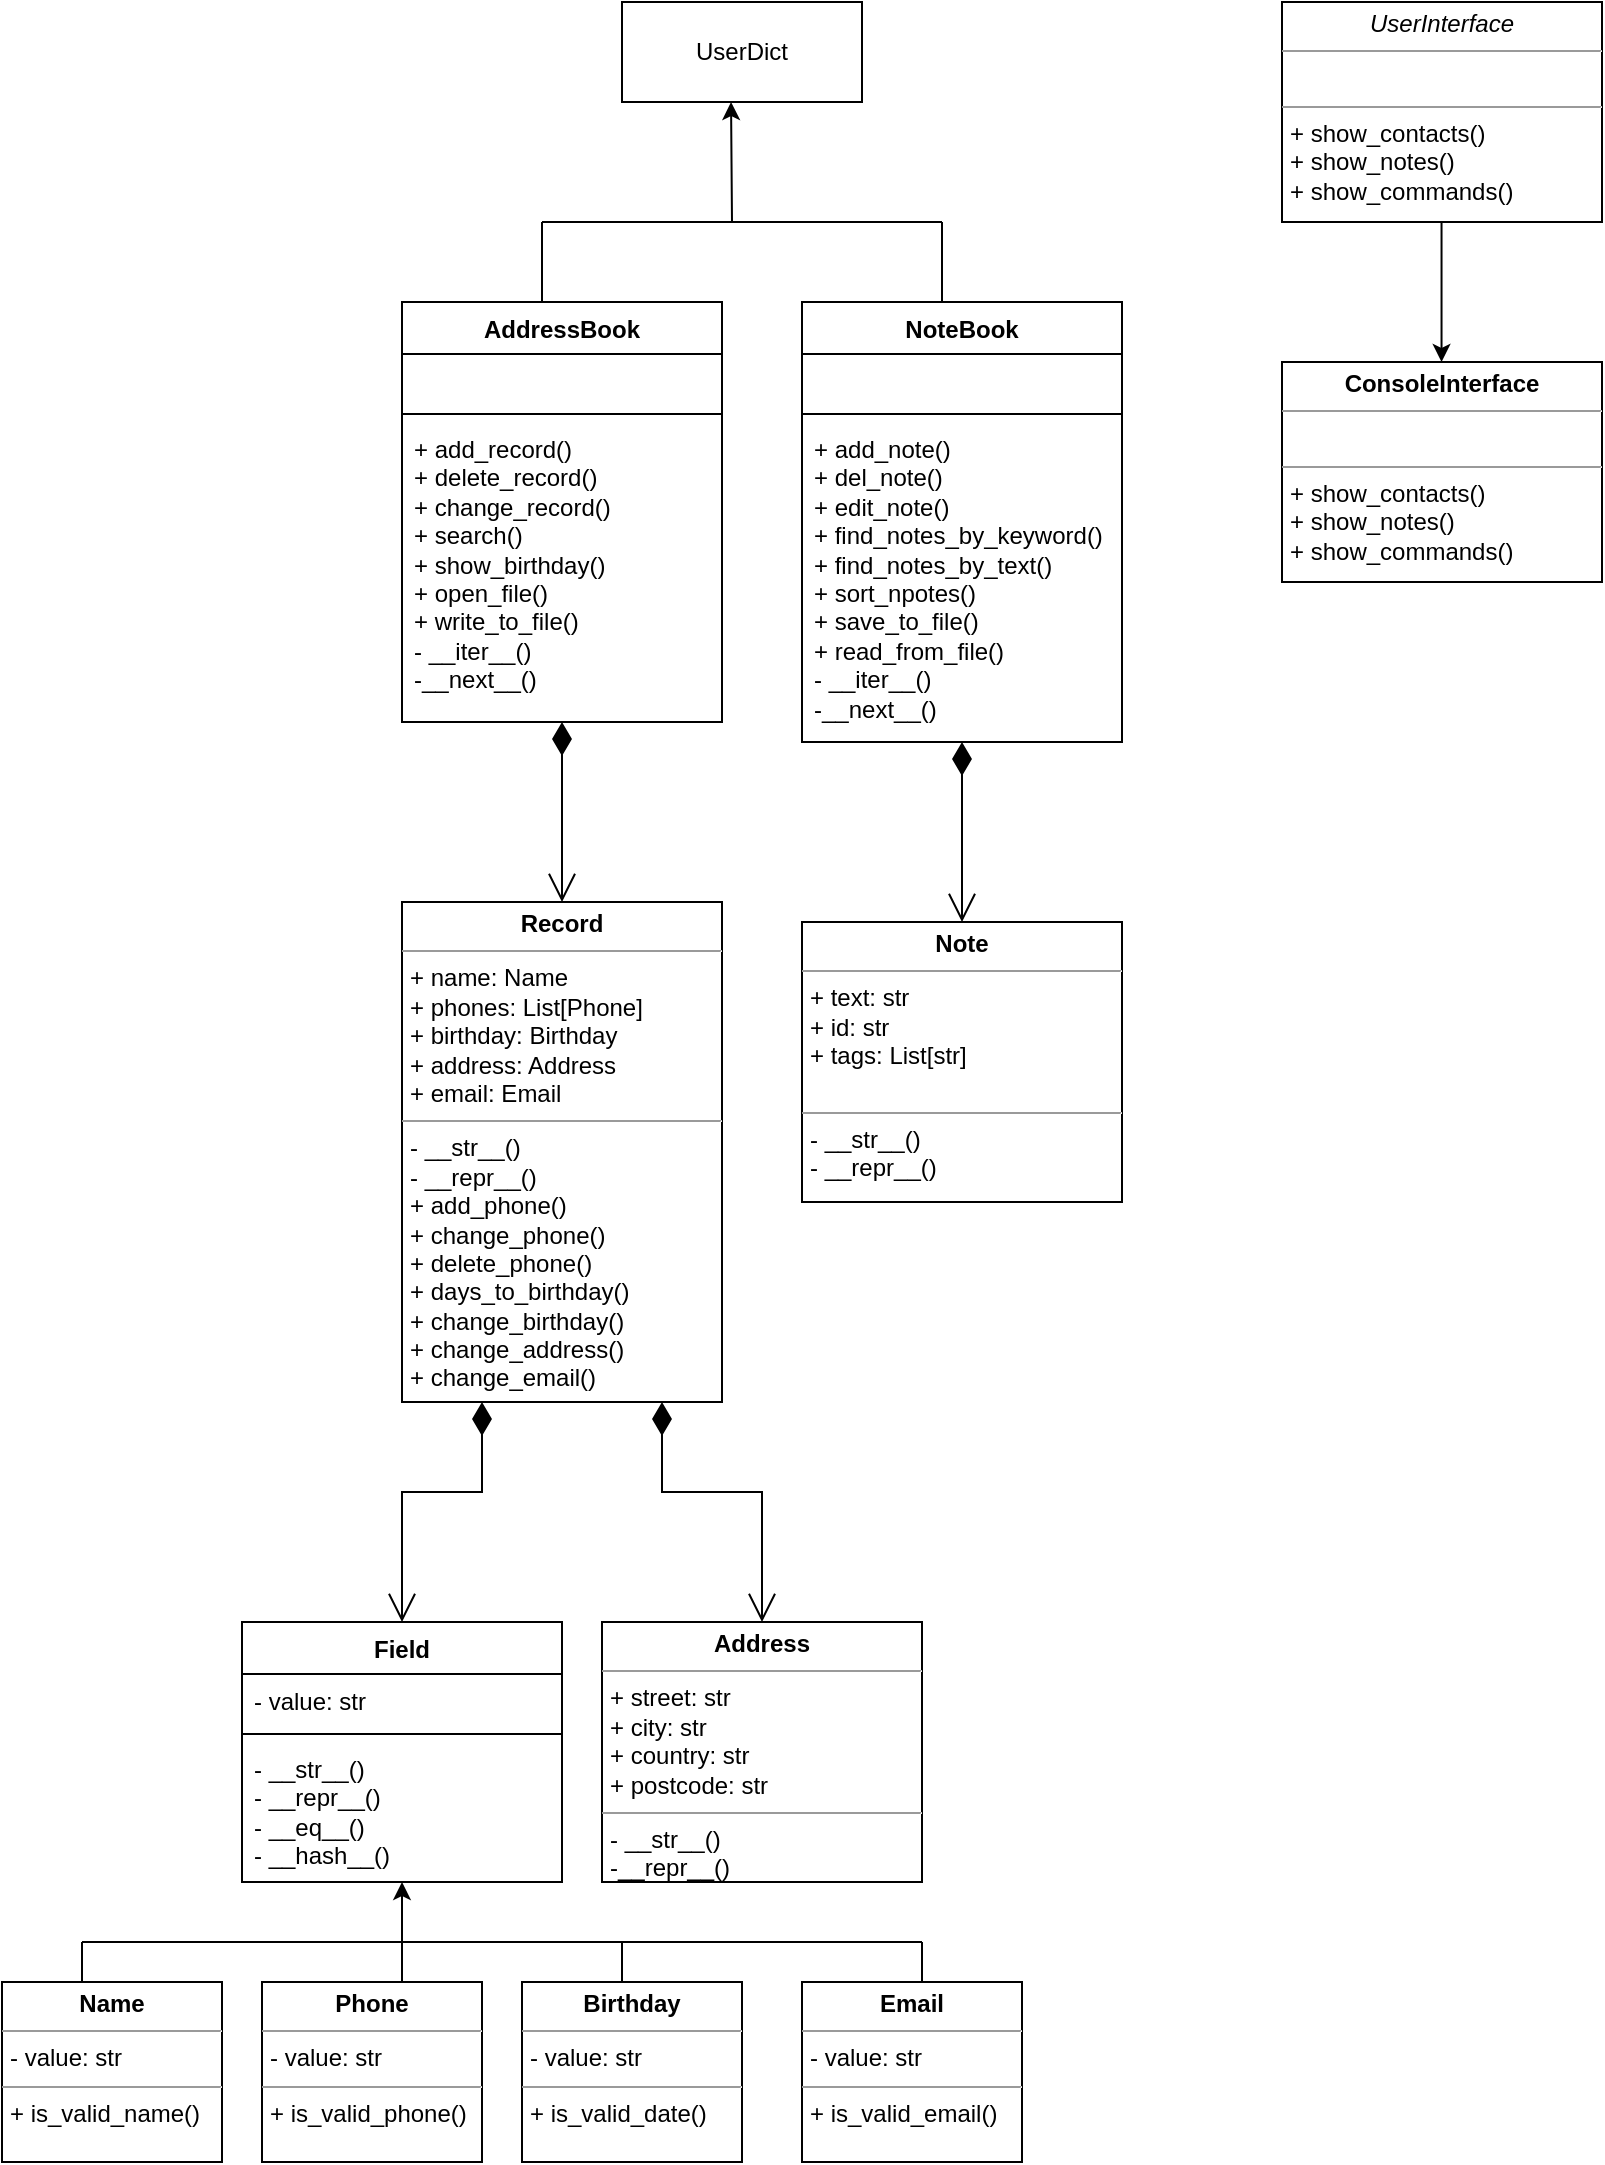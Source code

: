 <mxfile version="21.6.8" type="github">
  <diagram id="C5RBs43oDa-KdzZeNtuy" name="Page-1">
    <mxGraphModel dx="1366" dy="714" grid="1" gridSize="10" guides="1" tooltips="1" connect="1" arrows="1" fold="1" page="1" pageScale="1" pageWidth="900" pageHeight="1600" math="0" shadow="0">
      <root>
        <mxCell id="WIyWlLk6GJQsqaUBKTNV-0" />
        <mxCell id="WIyWlLk6GJQsqaUBKTNV-1" parent="WIyWlLk6GJQsqaUBKTNV-0" />
        <mxCell id="BB2QQwBiiyf4u57SPZWD-3" value="UserDict" style="html=1;whiteSpace=wrap;" vertex="1" parent="WIyWlLk6GJQsqaUBKTNV-1">
          <mxGeometry x="320" y="50" width="120" height="50" as="geometry" />
        </mxCell>
        <mxCell id="BB2QQwBiiyf4u57SPZWD-5" value="" style="endArrow=classic;html=1;rounded=0;" edge="1" parent="WIyWlLk6GJQsqaUBKTNV-1">
          <mxGeometry width="50" height="50" relative="1" as="geometry">
            <mxPoint x="280" y="160" as="sourcePoint" />
            <mxPoint x="374.52" y="100" as="targetPoint" />
            <Array as="points">
              <mxPoint x="480" y="160" />
              <mxPoint x="375" y="160" />
            </Array>
          </mxGeometry>
        </mxCell>
        <mxCell id="BB2QQwBiiyf4u57SPZWD-6" value="" style="endArrow=none;html=1;rounded=0;" edge="1" parent="WIyWlLk6GJQsqaUBKTNV-1">
          <mxGeometry width="50" height="50" relative="1" as="geometry">
            <mxPoint x="480" y="200" as="sourcePoint" />
            <mxPoint x="480" y="160" as="targetPoint" />
          </mxGeometry>
        </mxCell>
        <mxCell id="BB2QQwBiiyf4u57SPZWD-7" value="" style="endArrow=none;html=1;rounded=0;" edge="1" parent="WIyWlLk6GJQsqaUBKTNV-1">
          <mxGeometry width="50" height="50" relative="1" as="geometry">
            <mxPoint x="280" y="200" as="sourcePoint" />
            <mxPoint x="280" y="160" as="targetPoint" />
            <Array as="points">
              <mxPoint x="280" y="180" />
            </Array>
          </mxGeometry>
        </mxCell>
        <mxCell id="BB2QQwBiiyf4u57SPZWD-8" value="AddressBook" style="swimlane;fontStyle=1;align=center;verticalAlign=top;childLayout=stackLayout;horizontal=1;startSize=26;horizontalStack=0;resizeParent=1;resizeParentMax=0;resizeLast=0;collapsible=1;marginBottom=0;whiteSpace=wrap;html=1;" vertex="1" parent="WIyWlLk6GJQsqaUBKTNV-1">
          <mxGeometry x="210" y="200" width="160" height="210" as="geometry">
            <mxRectangle x="210" y="200" width="120" height="30" as="alternateBounds" />
          </mxGeometry>
        </mxCell>
        <mxCell id="BB2QQwBiiyf4u57SPZWD-9" value="&lt;br&gt;" style="text;strokeColor=none;fillColor=none;align=left;verticalAlign=top;spacingLeft=4;spacingRight=4;overflow=hidden;rotatable=0;points=[[0,0.5],[1,0.5]];portConstraint=eastwest;whiteSpace=wrap;html=1;" vertex="1" parent="BB2QQwBiiyf4u57SPZWD-8">
          <mxGeometry y="26" width="160" height="26" as="geometry" />
        </mxCell>
        <mxCell id="BB2QQwBiiyf4u57SPZWD-10" value="" style="line;strokeWidth=1;fillColor=none;align=left;verticalAlign=middle;spacingTop=-1;spacingLeft=3;spacingRight=3;rotatable=0;labelPosition=right;points=[];portConstraint=eastwest;strokeColor=inherit;" vertex="1" parent="BB2QQwBiiyf4u57SPZWD-8">
          <mxGeometry y="52" width="160" height="8" as="geometry" />
        </mxCell>
        <mxCell id="BB2QQwBiiyf4u57SPZWD-11" value="+ add_record()&lt;br&gt;+ delete_record()&lt;br&gt;+ change_record()&lt;br&gt;+ search()&lt;br&gt;+ show_birthday()&lt;br&gt;+ open_file()&lt;br&gt;+ write_to_file()&lt;br&gt;- __iter__()&lt;br&gt;-__next__()" style="text;strokeColor=none;fillColor=none;align=left;verticalAlign=top;spacingLeft=4;spacingRight=4;overflow=hidden;rotatable=0;points=[[0,0.5],[1,0.5]];portConstraint=eastwest;whiteSpace=wrap;html=1;" vertex="1" parent="BB2QQwBiiyf4u57SPZWD-8">
          <mxGeometry y="60" width="160" height="150" as="geometry" />
        </mxCell>
        <mxCell id="BB2QQwBiiyf4u57SPZWD-12" value="" style="endArrow=open;html=1;endSize=12;startArrow=diamondThin;startSize=14;startFill=1;edgeStyle=orthogonalEdgeStyle;align=left;verticalAlign=bottom;rounded=0;" edge="1" parent="WIyWlLk6GJQsqaUBKTNV-1">
          <mxGeometry x="-1" y="3" relative="1" as="geometry">
            <mxPoint x="290" y="410" as="sourcePoint" />
            <mxPoint x="290" y="500" as="targetPoint" />
          </mxGeometry>
        </mxCell>
        <mxCell id="BB2QQwBiiyf4u57SPZWD-13" value="&lt;p style=&quot;margin:0px;margin-top:4px;text-align:center;&quot;&gt;&lt;b&gt;Record&lt;/b&gt;&lt;/p&gt;&lt;hr size=&quot;1&quot;&gt;&lt;p style=&quot;margin:0px;margin-left:4px;&quot;&gt;+ name: Name&lt;/p&gt;&lt;p style=&quot;margin:0px;margin-left:4px;&quot;&gt;+ phones: List[Phone]&lt;br&gt;&lt;/p&gt;&lt;p style=&quot;margin:0px;margin-left:4px;&quot;&gt;+ birthday: Birthday&lt;br&gt;&lt;/p&gt;&lt;p style=&quot;margin:0px;margin-left:4px;&quot;&gt;+ address: Address&lt;br&gt;&lt;/p&gt;&lt;p style=&quot;margin:0px;margin-left:4px;&quot;&gt;+ email: Email&lt;/p&gt;&lt;hr size=&quot;1&quot;&gt;&lt;p style=&quot;margin:0px;margin-left:4px;&quot;&gt;- __str__()&lt;/p&gt;&lt;p style=&quot;margin:0px;margin-left:4px;&quot;&gt;- __repr__()&lt;br&gt;&lt;/p&gt;&lt;p style=&quot;margin:0px;margin-left:4px;&quot;&gt;+ add_phone()&lt;/p&gt;&lt;p style=&quot;margin:0px;margin-left:4px;&quot;&gt;+ change_phone()&lt;/p&gt;&lt;p style=&quot;margin:0px;margin-left:4px;&quot;&gt;+ delete_phone()&lt;/p&gt;&lt;p style=&quot;margin:0px;margin-left:4px;&quot;&gt;+&amp;nbsp;days_to_birthday()&lt;/p&gt;&lt;p style=&quot;margin:0px;margin-left:4px;&quot;&gt;+&amp;nbsp;change_birthday()&lt;/p&gt;&lt;p style=&quot;margin:0px;margin-left:4px;&quot;&gt;+&amp;nbsp;change_address()&lt;/p&gt;&lt;p style=&quot;margin:0px;margin-left:4px;&quot;&gt;+ change_email()&lt;/p&gt;&lt;p style=&quot;margin:0px;margin-left:4px;&quot;&gt;&lt;br&gt;&lt;/p&gt;" style="verticalAlign=top;align=left;overflow=fill;fontSize=12;fontFamily=Helvetica;html=1;whiteSpace=wrap;" vertex="1" parent="WIyWlLk6GJQsqaUBKTNV-1">
          <mxGeometry x="210" y="500" width="160" height="250" as="geometry" />
        </mxCell>
        <mxCell id="BB2QQwBiiyf4u57SPZWD-17" value="Field" style="swimlane;fontStyle=1;align=center;verticalAlign=top;childLayout=stackLayout;horizontal=1;startSize=26;horizontalStack=0;resizeParent=1;resizeParentMax=0;resizeLast=0;collapsible=1;marginBottom=0;whiteSpace=wrap;html=1;" vertex="1" parent="WIyWlLk6GJQsqaUBKTNV-1">
          <mxGeometry x="130" y="860" width="160" height="130" as="geometry" />
        </mxCell>
        <mxCell id="BB2QQwBiiyf4u57SPZWD-18" value="- value: str&lt;span style=&quot;white-space: pre;&quot;&gt;&#x9;&lt;/span&gt;" style="text;strokeColor=none;fillColor=none;align=left;verticalAlign=top;spacingLeft=4;spacingRight=4;overflow=hidden;rotatable=0;points=[[0,0.5],[1,0.5]];portConstraint=eastwest;whiteSpace=wrap;html=1;" vertex="1" parent="BB2QQwBiiyf4u57SPZWD-17">
          <mxGeometry y="26" width="160" height="26" as="geometry" />
        </mxCell>
        <mxCell id="BB2QQwBiiyf4u57SPZWD-19" value="" style="line;strokeWidth=1;fillColor=none;align=left;verticalAlign=middle;spacingTop=-1;spacingLeft=3;spacingRight=3;rotatable=0;labelPosition=right;points=[];portConstraint=eastwest;strokeColor=inherit;" vertex="1" parent="BB2QQwBiiyf4u57SPZWD-17">
          <mxGeometry y="52" width="160" height="8" as="geometry" />
        </mxCell>
        <mxCell id="BB2QQwBiiyf4u57SPZWD-20" value="- __str__()&lt;br&gt;- __repr__()&lt;br&gt;- __eq__()&lt;br&gt;- __hash__()&lt;span style=&quot;&quot;&gt;&lt;span style=&quot;white-space: pre;&quot;&gt;&amp;nbsp;&amp;nbsp;&amp;nbsp;&amp;nbsp;&lt;/span&gt;&lt;/span&gt;" style="text;strokeColor=none;fillColor=none;align=left;verticalAlign=top;spacingLeft=4;spacingRight=4;overflow=hidden;rotatable=0;points=[[0,0.5],[1,0.5]];portConstraint=eastwest;whiteSpace=wrap;html=1;" vertex="1" parent="BB2QQwBiiyf4u57SPZWD-17">
          <mxGeometry y="60" width="160" height="70" as="geometry" />
        </mxCell>
        <mxCell id="BB2QQwBiiyf4u57SPZWD-23" value="" style="endArrow=open;html=1;endSize=12;startArrow=diamondThin;startSize=14;startFill=1;edgeStyle=orthogonalEdgeStyle;align=left;verticalAlign=bottom;rounded=0;" edge="1" parent="WIyWlLk6GJQsqaUBKTNV-1">
          <mxGeometry x="-1" y="3" relative="1" as="geometry">
            <mxPoint x="250" y="750" as="sourcePoint" />
            <mxPoint x="210" y="860" as="targetPoint" />
            <Array as="points">
              <mxPoint x="250" y="795" />
              <mxPoint x="210" y="795" />
            </Array>
          </mxGeometry>
        </mxCell>
        <mxCell id="BB2QQwBiiyf4u57SPZWD-25" value="" style="endArrow=open;html=1;endSize=12;startArrow=diamondThin;startSize=14;startFill=1;edgeStyle=orthogonalEdgeStyle;align=left;verticalAlign=bottom;rounded=0;" edge="1" parent="WIyWlLk6GJQsqaUBKTNV-1">
          <mxGeometry x="-1" y="3" relative="1" as="geometry">
            <mxPoint x="340" y="750" as="sourcePoint" />
            <mxPoint x="390" y="860" as="targetPoint" />
            <Array as="points">
              <mxPoint x="340" y="795" />
              <mxPoint x="390" y="795" />
              <mxPoint x="390" y="860" />
            </Array>
          </mxGeometry>
        </mxCell>
        <mxCell id="BB2QQwBiiyf4u57SPZWD-26" value="&lt;p style=&quot;margin:0px;margin-top:4px;text-align:center;&quot;&gt;&lt;b&gt;Address&lt;/b&gt;&lt;/p&gt;&lt;hr size=&quot;1&quot;&gt;&lt;p style=&quot;margin:0px;margin-left:4px;&quot;&gt;+ street: str&lt;/p&gt;&lt;p style=&quot;margin:0px;margin-left:4px;&quot;&gt;+ city: str&lt;/p&gt;&lt;p style=&quot;margin:0px;margin-left:4px;&quot;&gt;+ country: str&lt;/p&gt;&lt;p style=&quot;margin:0px;margin-left:4px;&quot;&gt;+ postcode: str&lt;/p&gt;&lt;hr size=&quot;1&quot;&gt;&lt;p style=&quot;margin:0px;margin-left:4px;&quot;&gt;- __str__()&lt;/p&gt;&lt;p style=&quot;margin:0px;margin-left:4px;&quot;&gt;-__repr__()&lt;/p&gt;" style="verticalAlign=top;align=left;overflow=fill;fontSize=12;fontFamily=Helvetica;html=1;whiteSpace=wrap;" vertex="1" parent="WIyWlLk6GJQsqaUBKTNV-1">
          <mxGeometry x="310" y="860" width="160" height="130" as="geometry" />
        </mxCell>
        <mxCell id="BB2QQwBiiyf4u57SPZWD-28" value="&lt;p style=&quot;margin:0px;margin-top:4px;text-align:center;&quot;&gt;&lt;b&gt;Name&lt;/b&gt;&lt;/p&gt;&lt;hr size=&quot;1&quot;&gt;&lt;p style=&quot;margin:0px;margin-left:4px;&quot;&gt;- value: str&lt;span style=&quot;white-space: pre;&quot;&gt;&amp;nbsp;&amp;nbsp;&amp;nbsp;&amp;nbsp;&lt;/span&gt;&lt;br&gt;&lt;/p&gt;&lt;hr size=&quot;1&quot;&gt;&lt;p style=&quot;margin:0px;margin-left:4px;&quot;&gt;+ is_valid_name()&lt;/p&gt;" style="verticalAlign=top;align=left;overflow=fill;fontSize=12;fontFamily=Helvetica;html=1;whiteSpace=wrap;" vertex="1" parent="WIyWlLk6GJQsqaUBKTNV-1">
          <mxGeometry x="10" y="1040" width="110" height="90" as="geometry" />
        </mxCell>
        <mxCell id="BB2QQwBiiyf4u57SPZWD-29" value="&lt;p style=&quot;margin:0px;margin-top:4px;text-align:center;&quot;&gt;&lt;b&gt;Phone&lt;/b&gt;&lt;/p&gt;&lt;hr size=&quot;1&quot;&gt;&lt;p style=&quot;margin:0px;margin-left:4px;&quot;&gt;- value: str&lt;span style=&quot;white-space: pre;&quot;&gt;&amp;nbsp;&amp;nbsp;&amp;nbsp;&amp;nbsp;&lt;/span&gt;&lt;br&gt;&lt;/p&gt;&lt;hr size=&quot;1&quot;&gt;&lt;p style=&quot;margin:0px;margin-left:4px;&quot;&gt;+ is_valid_phone()&lt;/p&gt;" style="verticalAlign=top;align=left;overflow=fill;fontSize=12;fontFamily=Helvetica;html=1;whiteSpace=wrap;" vertex="1" parent="WIyWlLk6GJQsqaUBKTNV-1">
          <mxGeometry x="140" y="1040" width="110" height="90" as="geometry" />
        </mxCell>
        <mxCell id="BB2QQwBiiyf4u57SPZWD-30" value="&lt;p style=&quot;margin:0px;margin-top:4px;text-align:center;&quot;&gt;&lt;b&gt;Birthday&lt;/b&gt;&lt;/p&gt;&lt;hr size=&quot;1&quot;&gt;&lt;p style=&quot;margin:0px;margin-left:4px;&quot;&gt;- value: str&lt;span style=&quot;white-space: pre;&quot;&gt;&amp;nbsp;&amp;nbsp;&amp;nbsp;&amp;nbsp;&lt;/span&gt;&lt;br&gt;&lt;/p&gt;&lt;hr size=&quot;1&quot;&gt;&lt;p style=&quot;margin:0px;margin-left:4px;&quot;&gt;+ is_valid_date()&lt;/p&gt;" style="verticalAlign=top;align=left;overflow=fill;fontSize=12;fontFamily=Helvetica;html=1;whiteSpace=wrap;" vertex="1" parent="WIyWlLk6GJQsqaUBKTNV-1">
          <mxGeometry x="270" y="1040" width="110" height="90" as="geometry" />
        </mxCell>
        <mxCell id="BB2QQwBiiyf4u57SPZWD-31" value="&lt;p style=&quot;margin:0px;margin-top:4px;text-align:center;&quot;&gt;&lt;b&gt;Email&lt;/b&gt;&lt;/p&gt;&lt;hr size=&quot;1&quot;&gt;&lt;p style=&quot;margin:0px;margin-left:4px;&quot;&gt;- value: str&lt;span style=&quot;white-space: pre;&quot;&gt;&amp;nbsp;&amp;nbsp;&amp;nbsp;&amp;nbsp;&lt;/span&gt;&lt;br&gt;&lt;/p&gt;&lt;hr size=&quot;1&quot;&gt;&lt;p style=&quot;margin:0px;margin-left:4px;&quot;&gt;+ is_valid_email()&lt;/p&gt;" style="verticalAlign=top;align=left;overflow=fill;fontSize=12;fontFamily=Helvetica;html=1;whiteSpace=wrap;" vertex="1" parent="WIyWlLk6GJQsqaUBKTNV-1">
          <mxGeometry x="410" y="1040" width="110" height="90" as="geometry" />
        </mxCell>
        <mxCell id="BB2QQwBiiyf4u57SPZWD-32" value="" style="endArrow=classic;html=1;rounded=0;" edge="1" parent="WIyWlLk6GJQsqaUBKTNV-1">
          <mxGeometry width="50" height="50" relative="1" as="geometry">
            <mxPoint x="210" y="1020" as="sourcePoint" />
            <mxPoint x="210" y="990" as="targetPoint" />
            <Array as="points">
              <mxPoint x="210" y="1000" />
            </Array>
          </mxGeometry>
        </mxCell>
        <mxCell id="BB2QQwBiiyf4u57SPZWD-33" value="" style="endArrow=none;html=1;rounded=0;" edge="1" parent="WIyWlLk6GJQsqaUBKTNV-1">
          <mxGeometry width="50" height="50" relative="1" as="geometry">
            <mxPoint x="50" y="1020" as="sourcePoint" />
            <mxPoint x="470" y="1020" as="targetPoint" />
          </mxGeometry>
        </mxCell>
        <mxCell id="BB2QQwBiiyf4u57SPZWD-34" value="" style="endArrow=none;html=1;rounded=0;" edge="1" parent="WIyWlLk6GJQsqaUBKTNV-1">
          <mxGeometry width="50" height="50" relative="1" as="geometry">
            <mxPoint x="210" y="1040" as="sourcePoint" />
            <mxPoint x="210" y="1020" as="targetPoint" />
            <Array as="points">
              <mxPoint x="210" y="1040" />
              <mxPoint x="210" y="1030" />
            </Array>
          </mxGeometry>
        </mxCell>
        <mxCell id="BB2QQwBiiyf4u57SPZWD-35" value="" style="endArrow=none;html=1;rounded=0;" edge="1" parent="WIyWlLk6GJQsqaUBKTNV-1">
          <mxGeometry width="50" height="50" relative="1" as="geometry">
            <mxPoint x="320" y="1040" as="sourcePoint" />
            <mxPoint x="320" y="1020" as="targetPoint" />
            <Array as="points">
              <mxPoint x="320" y="1040" />
              <mxPoint x="320" y="1030" />
            </Array>
          </mxGeometry>
        </mxCell>
        <mxCell id="BB2QQwBiiyf4u57SPZWD-36" value="" style="endArrow=none;html=1;rounded=0;" edge="1" parent="WIyWlLk6GJQsqaUBKTNV-1">
          <mxGeometry width="50" height="50" relative="1" as="geometry">
            <mxPoint x="50" y="1040" as="sourcePoint" />
            <mxPoint x="50" y="1020" as="targetPoint" />
            <Array as="points">
              <mxPoint x="50" y="1040" />
              <mxPoint x="50" y="1030" />
            </Array>
          </mxGeometry>
        </mxCell>
        <mxCell id="BB2QQwBiiyf4u57SPZWD-37" value="" style="endArrow=none;html=1;rounded=0;" edge="1" parent="WIyWlLk6GJQsqaUBKTNV-1">
          <mxGeometry width="50" height="50" relative="1" as="geometry">
            <mxPoint x="470" y="1040" as="sourcePoint" />
            <mxPoint x="470" y="1020" as="targetPoint" />
            <Array as="points">
              <mxPoint x="470" y="1040" />
              <mxPoint x="470" y="1030" />
            </Array>
          </mxGeometry>
        </mxCell>
        <mxCell id="BB2QQwBiiyf4u57SPZWD-38" value="NoteBook" style="swimlane;fontStyle=1;align=center;verticalAlign=top;childLayout=stackLayout;horizontal=1;startSize=26;horizontalStack=0;resizeParent=1;resizeParentMax=0;resizeLast=0;collapsible=1;marginBottom=0;whiteSpace=wrap;html=1;" vertex="1" parent="WIyWlLk6GJQsqaUBKTNV-1">
          <mxGeometry x="410" y="200" width="160" height="220" as="geometry">
            <mxRectangle x="210" y="200" width="120" height="30" as="alternateBounds" />
          </mxGeometry>
        </mxCell>
        <mxCell id="BB2QQwBiiyf4u57SPZWD-39" value="&lt;br&gt;" style="text;strokeColor=none;fillColor=none;align=left;verticalAlign=top;spacingLeft=4;spacingRight=4;overflow=hidden;rotatable=0;points=[[0,0.5],[1,0.5]];portConstraint=eastwest;whiteSpace=wrap;html=1;" vertex="1" parent="BB2QQwBiiyf4u57SPZWD-38">
          <mxGeometry y="26" width="160" height="26" as="geometry" />
        </mxCell>
        <mxCell id="BB2QQwBiiyf4u57SPZWD-40" value="" style="line;strokeWidth=1;fillColor=none;align=left;verticalAlign=middle;spacingTop=-1;spacingLeft=3;spacingRight=3;rotatable=0;labelPosition=right;points=[];portConstraint=eastwest;strokeColor=inherit;" vertex="1" parent="BB2QQwBiiyf4u57SPZWD-38">
          <mxGeometry y="52" width="160" height="8" as="geometry" />
        </mxCell>
        <mxCell id="BB2QQwBiiyf4u57SPZWD-41" value="+ add_note()&lt;br&gt;+ del_note()&lt;br&gt;+ edit_note()&lt;br&gt;+&amp;nbsp;find_notes_by_keyword&lt;span style=&quot;background-color: initial;&quot;&gt;()&lt;/span&gt;&lt;br&gt;+&amp;nbsp;find_notes_by_text&lt;span style=&quot;background-color: initial;&quot;&gt;()&lt;/span&gt;&lt;br&gt;+ sort_npotes()&lt;br&gt;+&amp;nbsp;save_to_file&lt;span style=&quot;background-color: initial;&quot;&gt;()&lt;br&gt;&lt;/span&gt;+&amp;nbsp;read_from_file&lt;span style=&quot;background-color: initial;&quot;&gt;()&lt;/span&gt;&lt;br&gt;- __iter__()&lt;br&gt;-__next__()" style="text;strokeColor=none;fillColor=none;align=left;verticalAlign=top;spacingLeft=4;spacingRight=4;overflow=hidden;rotatable=0;points=[[0,0.5],[1,0.5]];portConstraint=eastwest;whiteSpace=wrap;html=1;" vertex="1" parent="BB2QQwBiiyf4u57SPZWD-38">
          <mxGeometry y="60" width="160" height="160" as="geometry" />
        </mxCell>
        <mxCell id="BB2QQwBiiyf4u57SPZWD-44" value="" style="endArrow=open;html=1;endSize=12;startArrow=diamondThin;startSize=14;startFill=1;edgeStyle=orthogonalEdgeStyle;align=left;verticalAlign=bottom;rounded=0;" edge="1" parent="WIyWlLk6GJQsqaUBKTNV-1">
          <mxGeometry x="-1" y="3" relative="1" as="geometry">
            <mxPoint x="490" y="420" as="sourcePoint" />
            <mxPoint x="490" y="510" as="targetPoint" />
          </mxGeometry>
        </mxCell>
        <mxCell id="BB2QQwBiiyf4u57SPZWD-45" value="&lt;p style=&quot;margin:0px;margin-top:4px;text-align:center;&quot;&gt;&lt;b&gt;Note&lt;/b&gt;&lt;/p&gt;&lt;hr size=&quot;1&quot;&gt;&lt;p style=&quot;margin:0px;margin-left:4px;&quot;&gt;+ text: str&lt;/p&gt;&lt;p style=&quot;margin:0px;margin-left:4px;&quot;&gt;+ id: str&lt;br&gt;&lt;/p&gt;&lt;p style=&quot;margin:0px;margin-left:4px;&quot;&gt;+ tags: List[str]&lt;br&gt;&lt;/p&gt;&lt;p style=&quot;margin:0px;margin-left:4px;&quot;&gt;&lt;br&gt;&lt;/p&gt;&lt;hr size=&quot;1&quot;&gt;&lt;p style=&quot;margin:0px;margin-left:4px;&quot;&gt;- __str__()&lt;/p&gt;&lt;p style=&quot;margin:0px;margin-left:4px;&quot;&gt;- __repr__()&lt;br&gt;&lt;/p&gt;&lt;p style=&quot;margin:0px;margin-left:4px;&quot;&gt;&lt;br&gt;&lt;/p&gt;&lt;p style=&quot;margin:0px;margin-left:4px;&quot;&gt;&lt;br&gt;&lt;/p&gt;" style="verticalAlign=top;align=left;overflow=fill;fontSize=12;fontFamily=Helvetica;html=1;whiteSpace=wrap;" vertex="1" parent="WIyWlLk6GJQsqaUBKTNV-1">
          <mxGeometry x="410" y="510" width="160" height="140" as="geometry" />
        </mxCell>
        <mxCell id="BB2QQwBiiyf4u57SPZWD-46" value="&lt;p style=&quot;margin:0px;margin-top:4px;text-align:center;&quot;&gt;&lt;i style=&quot;&quot;&gt;UserInterface&lt;/i&gt;&lt;/p&gt;&lt;hr size=&quot;1&quot;&gt;&lt;p style=&quot;margin:0px;margin-left:4px;&quot;&gt;&lt;br&gt;&lt;/p&gt;&lt;hr size=&quot;1&quot;&gt;&lt;p style=&quot;margin:0px;margin-left:4px;&quot;&gt;+ show_contacts()&lt;/p&gt;&lt;p style=&quot;margin:0px;margin-left:4px;&quot;&gt;+ show_notes()&lt;br&gt;&lt;/p&gt;&lt;p style=&quot;margin:0px;margin-left:4px;&quot;&gt;+ show_commands()&lt;br&gt;&lt;/p&gt;" style="verticalAlign=top;align=left;overflow=fill;fontSize=12;fontFamily=Helvetica;html=1;whiteSpace=wrap;" vertex="1" parent="WIyWlLk6GJQsqaUBKTNV-1">
          <mxGeometry x="650" y="50" width="160" height="110" as="geometry" />
        </mxCell>
        <mxCell id="BB2QQwBiiyf4u57SPZWD-47" value="" style="endArrow=classic;html=1;rounded=0;" edge="1" parent="WIyWlLk6GJQsqaUBKTNV-1">
          <mxGeometry width="50" height="50" relative="1" as="geometry">
            <mxPoint x="729.77" y="160" as="sourcePoint" />
            <mxPoint x="729.77" y="230" as="targetPoint" />
          </mxGeometry>
        </mxCell>
        <mxCell id="BB2QQwBiiyf4u57SPZWD-48" value="&lt;p style=&quot;margin:0px;margin-top:4px;text-align:center;&quot;&gt;&lt;b&gt;ConsoleInterface&lt;/b&gt;&lt;/p&gt;&lt;hr size=&quot;1&quot;&gt;&lt;p style=&quot;margin:0px;margin-left:4px;&quot;&gt;&lt;br&gt;&lt;/p&gt;&lt;hr size=&quot;1&quot;&gt;&lt;p style=&quot;margin:0px;margin-left:4px;&quot;&gt;+ show_contacts()&lt;/p&gt;&lt;p style=&quot;margin:0px;margin-left:4px;&quot;&gt;+ show_notes()&lt;br&gt;&lt;/p&gt;&lt;p style=&quot;margin:0px;margin-left:4px;&quot;&gt;+ show_commands()&lt;br&gt;&lt;/p&gt;" style="verticalAlign=top;align=left;overflow=fill;fontSize=12;fontFamily=Helvetica;html=1;whiteSpace=wrap;" vertex="1" parent="WIyWlLk6GJQsqaUBKTNV-1">
          <mxGeometry x="650" y="230" width="160" height="110" as="geometry" />
        </mxCell>
      </root>
    </mxGraphModel>
  </diagram>
</mxfile>
